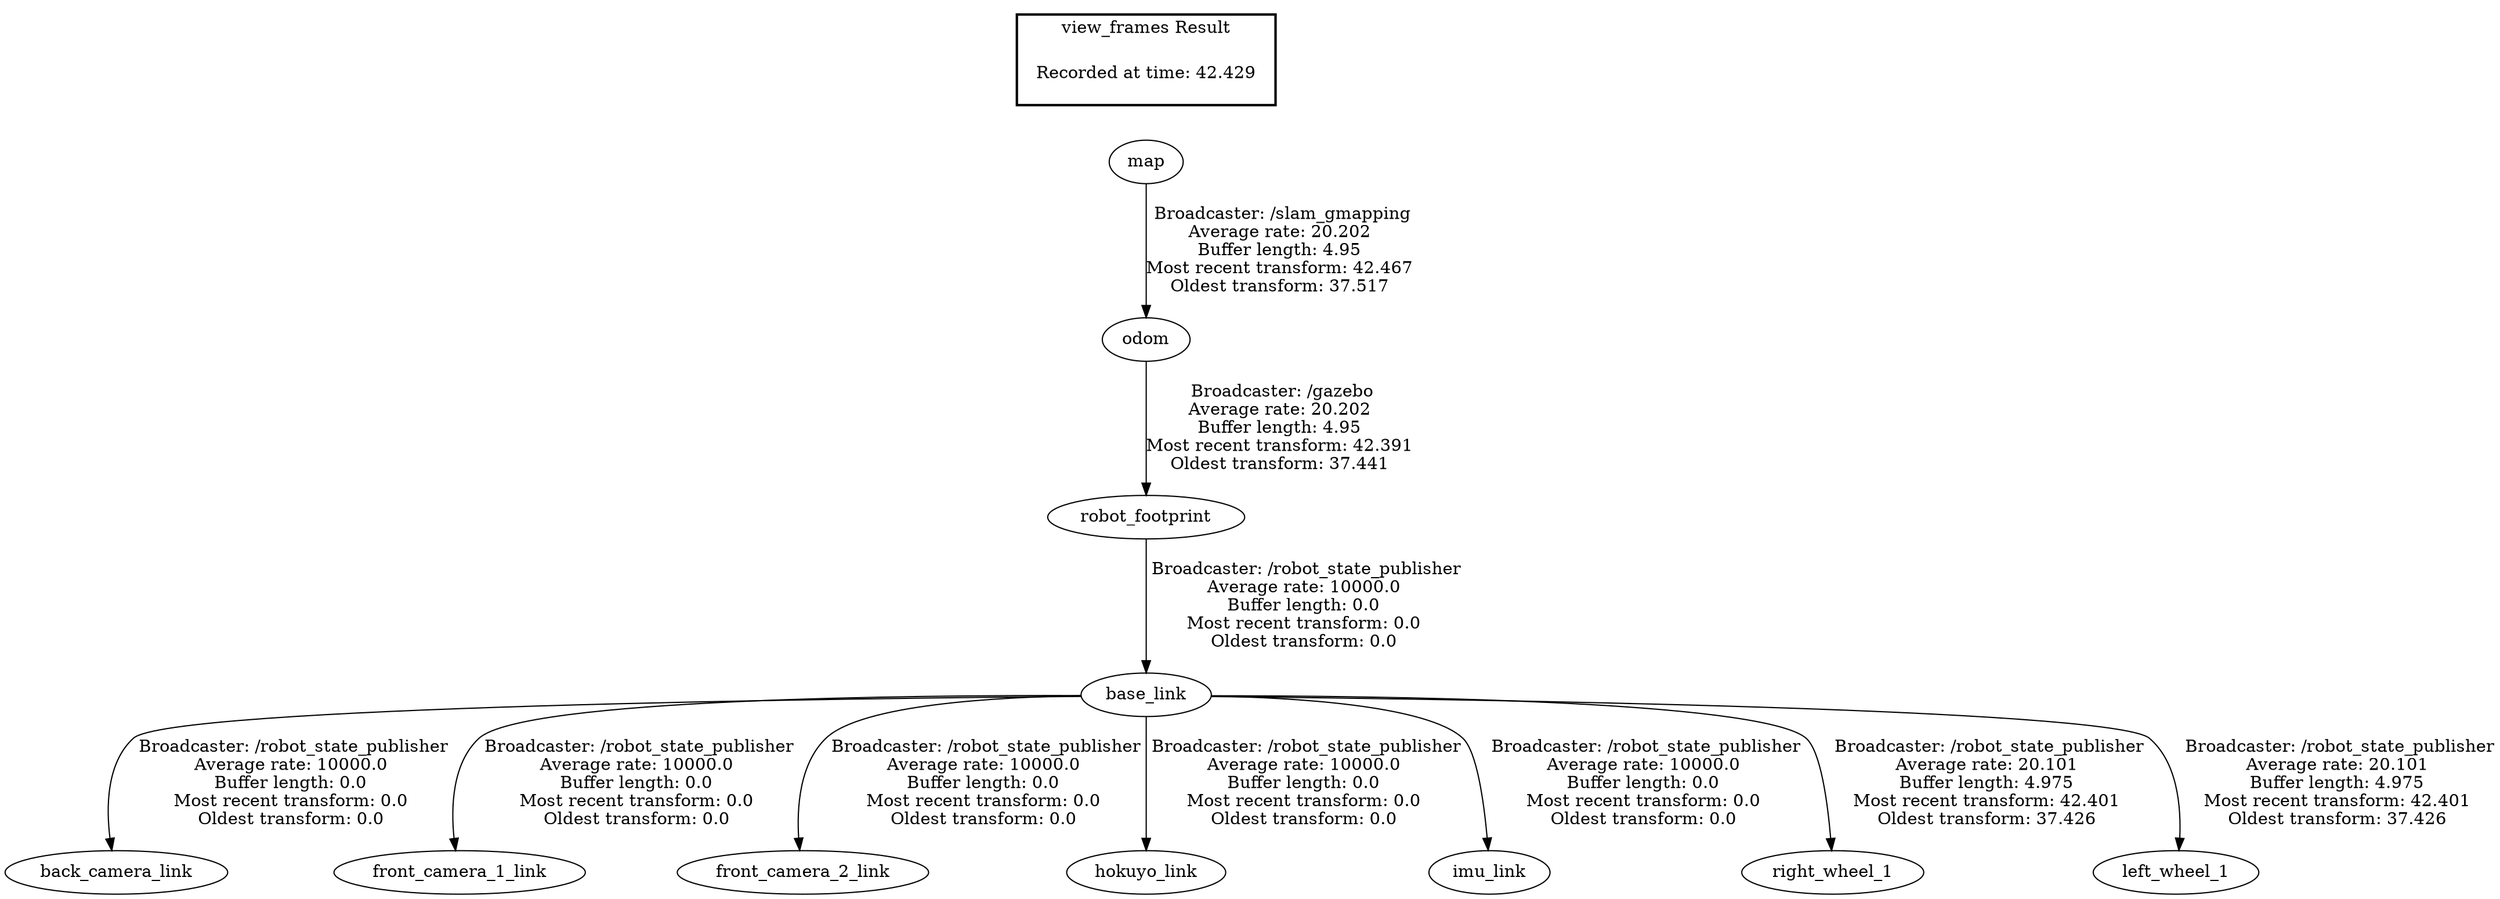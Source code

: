 digraph G {
"base_link" -> "back_camera_link"[label=" Broadcaster: /robot_state_publisher\nAverage rate: 10000.0\nBuffer length: 0.0\nMost recent transform: 0.0\nOldest transform: 0.0\n"];
"robot_footprint" -> "base_link"[label=" Broadcaster: /robot_state_publisher\nAverage rate: 10000.0\nBuffer length: 0.0\nMost recent transform: 0.0\nOldest transform: 0.0\n"];
"base_link" -> "front_camera_1_link"[label=" Broadcaster: /robot_state_publisher\nAverage rate: 10000.0\nBuffer length: 0.0\nMost recent transform: 0.0\nOldest transform: 0.0\n"];
"base_link" -> "front_camera_2_link"[label=" Broadcaster: /robot_state_publisher\nAverage rate: 10000.0\nBuffer length: 0.0\nMost recent transform: 0.0\nOldest transform: 0.0\n"];
"base_link" -> "hokuyo_link"[label=" Broadcaster: /robot_state_publisher\nAverage rate: 10000.0\nBuffer length: 0.0\nMost recent transform: 0.0\nOldest transform: 0.0\n"];
"base_link" -> "imu_link"[label=" Broadcaster: /robot_state_publisher\nAverage rate: 10000.0\nBuffer length: 0.0\nMost recent transform: 0.0\nOldest transform: 0.0\n"];
"odom" -> "robot_footprint"[label=" Broadcaster: /gazebo\nAverage rate: 20.202\nBuffer length: 4.95\nMost recent transform: 42.391\nOldest transform: 37.441\n"];
"base_link" -> "right_wheel_1"[label=" Broadcaster: /robot_state_publisher\nAverage rate: 20.101\nBuffer length: 4.975\nMost recent transform: 42.401\nOldest transform: 37.426\n"];
"base_link" -> "left_wheel_1"[label=" Broadcaster: /robot_state_publisher\nAverage rate: 20.101\nBuffer length: 4.975\nMost recent transform: 42.401\nOldest transform: 37.426\n"];
"map" -> "odom"[label=" Broadcaster: /slam_gmapping\nAverage rate: 20.202\nBuffer length: 4.95\nMost recent transform: 42.467\nOldest transform: 37.517\n"];
edge [style=invis];
 subgraph cluster_legend { style=bold; color=black; label ="view_frames Result";
"Recorded at time: 42.429"[ shape=plaintext ] ;
}->"map";
}